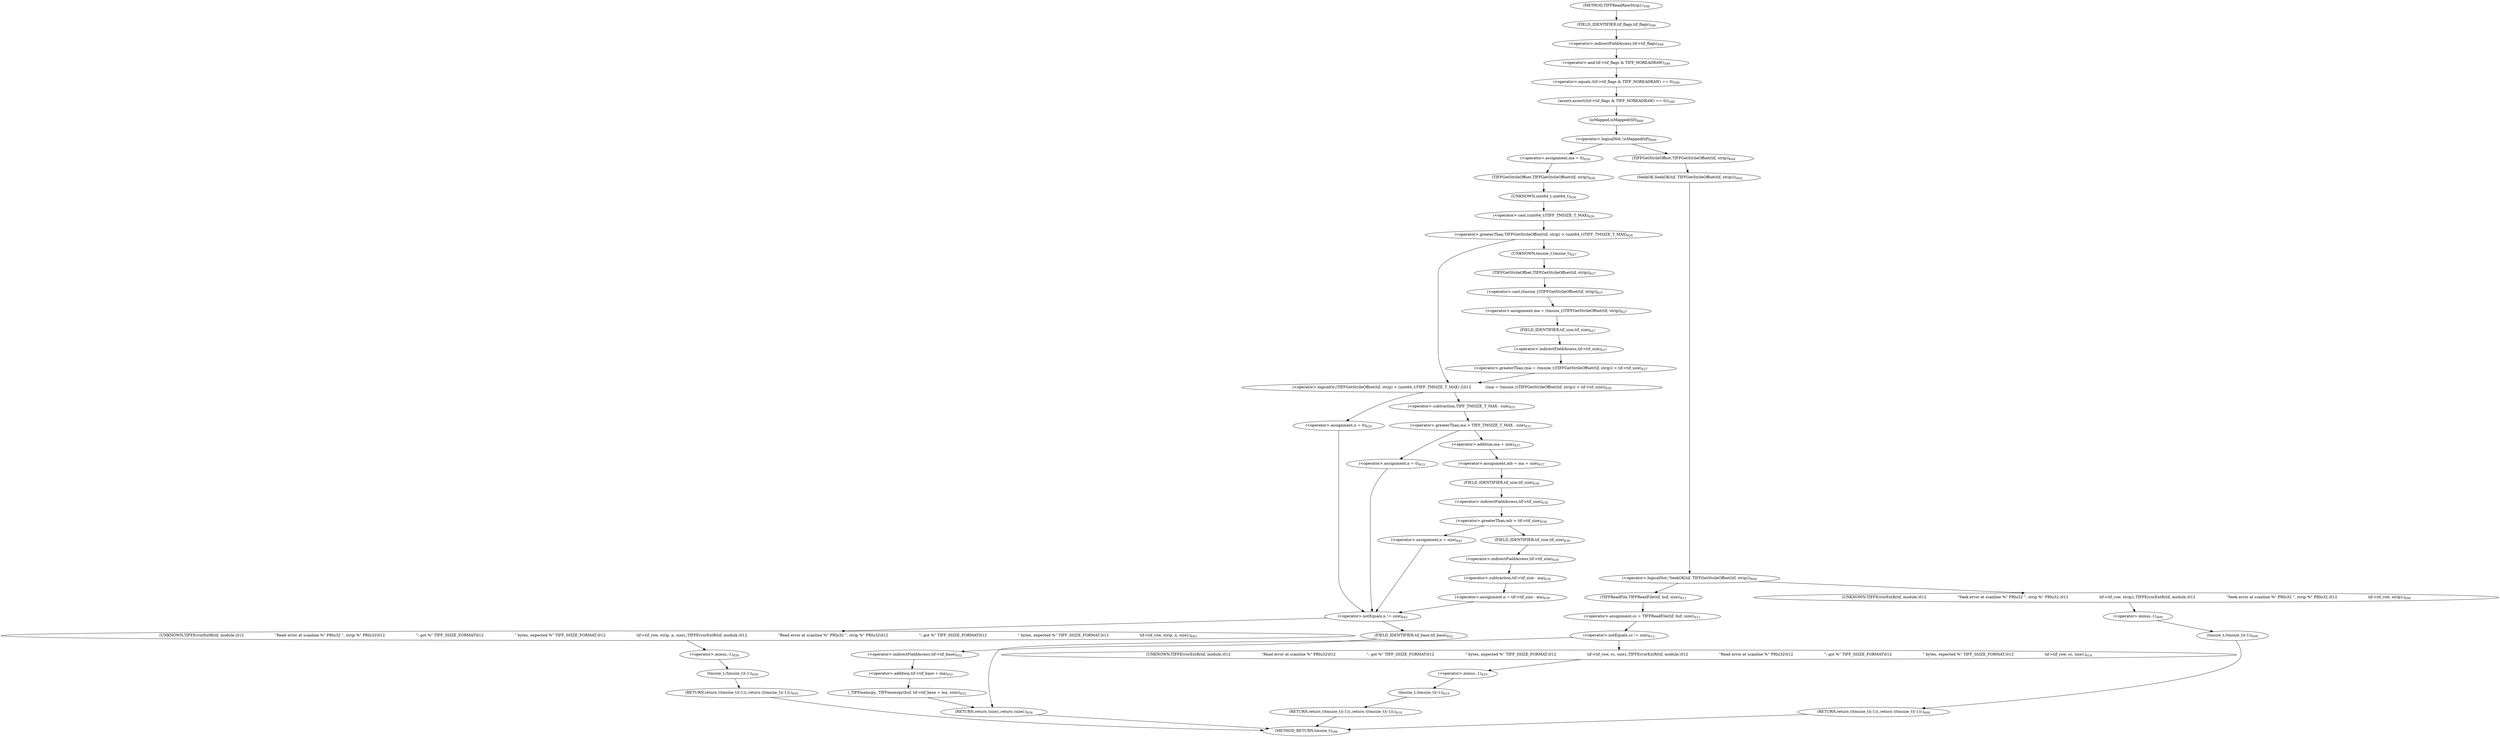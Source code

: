 digraph "TIFFReadRawStrip1" {  
"75233" [label = <(assert,assert((tif-&gt;tif_flags &amp; TIFF_NOREADRAW) == 0))<SUB>599</SUB>> ]
"75364" [label = <(RETURN,return (size);,return (size);)<SUB>654</SUB>> ]
"75234" [label = <(&lt;operator&gt;.equals,(tif-&gt;tif_flags &amp; TIFF_NOREADRAW) == 0)<SUB>599</SUB>> ]
"75242" [label = <(&lt;operator&gt;.logicalNot,!isMapped(tif))<SUB>600</SUB>> ]
"75235" [label = <(&lt;operator&gt;.and,tif-&gt;tif_flags &amp; TIFF_NOREADRAW)<SUB>599</SUB>> ]
"75243" [label = <(isMapped,isMapped(tif))<SUB>600</SUB>> ]
"75260" [label = <(&lt;operator&gt;.assignment,cc = TIFFReadFile(tif, buf, size))<SUB>611</SUB>> ]
"75236" [label = <(&lt;operator&gt;.indirectFieldAccess,tif-&gt;tif_flags)<SUB>599</SUB>> ]
"75248" [label = <(&lt;operator&gt;.logicalNot,!SeekOK(tif, TIFFGetStrileOffset(tif, strip)))<SUB>604</SUB>> ]
"75262" [label = <(TIFFReadFile,TIFFReadFile(tif, buf, size))<SUB>611</SUB>> ]
"75267" [label = <(&lt;operator&gt;.notEquals,cc != size)<SUB>612</SUB>> ]
"75279" [label = <(&lt;operator&gt;.assignment,ma = 0)<SUB>624</SUB>> ]
"75356" [label = <(_TIFFmemcpy,_TIFFmemcpy(buf, tif-&gt;tif_base + ma, size))<SUB>652</SUB>> ]
"75238" [label = <(FIELD_IDENTIFIER,tif_flags,tif_flags)<SUB>599</SUB>> ]
"75249" [label = <(SeekOK,SeekOK(tif, TIFFGetStrileOffset(tif, strip)))<SUB>604</SUB>> ]
"75255" [label = <(UNKNOWN,TIFFErrorExtR(tif, module,\012                          &quot;Seek error at scanline %&quot; PRIu32 &quot;, strip %&quot; PRIu32,\012                          tif-&gt;tif_row, strip);,TIFFErrorExtR(tif, module,\012                          &quot;Seek error at scanline %&quot; PRIu32 &quot;, strip %&quot; PRIu32,\012                          tif-&gt;tif_row, strip);)<SUB>606</SUB>> ]
"75256" [label = <(RETURN,return ((tmsize_t)(-1));,return ((tmsize_t)(-1));)<SUB>609</SUB>> ]
"75271" [label = <(UNKNOWN,TIFFErrorExtR(tif, module,\012                          &quot;Read error at scanline %&quot; PRIu32\012                          &quot;; got %&quot; TIFF_SSIZE_FORMAT\012                          &quot; bytes, expected %&quot; TIFF_SSIZE_FORMAT,\012                          tif-&gt;tif_row, cc, size);,TIFFErrorExtR(tif, module,\012                          &quot;Read error at scanline %&quot; PRIu32\012                          &quot;; got %&quot; TIFF_SSIZE_FORMAT\012                          &quot; bytes, expected %&quot; TIFF_SSIZE_FORMAT,\012                          tif-&gt;tif_row, cc, size);)<SUB>614</SUB>> ]
"75272" [label = <(RETURN,return ((tmsize_t)(-1));,return ((tmsize_t)(-1));)<SUB>619</SUB>> ]
"75284" [label = <(&lt;operator&gt;.logicalOr,(TIFFGetStrileOffset(tif, strip) &gt; (uint64_t)TIFF_TMSIZE_T_MAX) ||\012            ((ma = (tmsize_t)TIFFGetStrileOffset(tif, strip)) &gt; tif-&gt;tif_size))<SUB>626</SUB>> ]
"75347" [label = <(&lt;operator&gt;.notEquals,n != size)<SUB>643</SUB>> ]
"75358" [label = <(&lt;operator&gt;.addition,tif-&gt;tif_base + ma)<SUB>652</SUB>> ]
"75251" [label = <(TIFFGetStrileOffset,TIFFGetStrileOffset(tif, strip))<SUB>604</SUB>> ]
"75257" [label = <(tmsize_t,(tmsize_t)(-1))<SUB>609</SUB>> ]
"75273" [label = <(tmsize_t,(tmsize_t)(-1))<SUB>619</SUB>> ]
"75285" [label = <(&lt;operator&gt;.greaterThan,TIFFGetStrileOffset(tif, strip) &gt; (uint64_t)TIFF_TMSIZE_T_MAX)<SUB>626</SUB>> ]
"75292" [label = <(&lt;operator&gt;.greaterThan,(ma = (tmsize_t)TIFFGetStrileOffset(tif, strip)) &gt; tif-&gt;tif_size)<SUB>627</SUB>> ]
"75304" [label = <(&lt;operator&gt;.assignment,n = 0)<SUB>629</SUB>> ]
"75351" [label = <(UNKNOWN,TIFFErrorExtR(tif, module,\012                          &quot;Read error at scanline %&quot; PRIu32 &quot;, strip %&quot; PRIu32\012                          &quot;; got %&quot; TIFF_SSIZE_FORMAT\012                          &quot; bytes, expected %&quot; TIFF_SSIZE_FORMAT,\012                          tif-&gt;tif_row, strip, n, size);,TIFFErrorExtR(tif, module,\012                          &quot;Read error at scanline %&quot; PRIu32 &quot;, strip %&quot; PRIu32\012                          &quot;; got %&quot; TIFF_SSIZE_FORMAT\012                          &quot; bytes, expected %&quot; TIFF_SSIZE_FORMAT,\012                          tif-&gt;tif_row, strip, n, size);)<SUB>645</SUB>> ]
"75352" [label = <(RETURN,return ((tmsize_t)(-1));,return ((tmsize_t)(-1));)<SUB>650</SUB>> ]
"75359" [label = <(&lt;operator&gt;.indirectFieldAccess,tif-&gt;tif_base)<SUB>652</SUB>> ]
"75258" [label = <(&lt;operator&gt;.minus,-1)<SUB>609</SUB>> ]
"75274" [label = <(&lt;operator&gt;.minus,-1)<SUB>619</SUB>> ]
"75286" [label = <(TIFFGetStrileOffset,TIFFGetStrileOffset(tif, strip))<SUB>626</SUB>> ]
"75289" [label = <(&lt;operator&gt;.cast,(uint64_t)TIFF_TMSIZE_T_MAX)<SUB>626</SUB>> ]
"75293" [label = <(&lt;operator&gt;.assignment,ma = (tmsize_t)TIFFGetStrileOffset(tif, strip))<SUB>627</SUB>> ]
"75300" [label = <(&lt;operator&gt;.indirectFieldAccess,tif-&gt;tif_size)<SUB>627</SUB>> ]
"75353" [label = <(tmsize_t,(tmsize_t)(-1))<SUB>650</SUB>> ]
"75361" [label = <(FIELD_IDENTIFIER,tif_base,tif_base)<SUB>652</SUB>> ]
"75290" [label = <(UNKNOWN,uint64_t,uint64_t)<SUB>626</SUB>> ]
"75295" [label = <(&lt;operator&gt;.cast,(tmsize_t)TIFFGetStrileOffset(tif, strip))<SUB>627</SUB>> ]
"75302" [label = <(FIELD_IDENTIFIER,tif_size,tif_size)<SUB>627</SUB>> ]
"75310" [label = <(&lt;operator&gt;.greaterThan,ma &gt; TIFF_TMSIZE_T_MAX - size)<SUB>631</SUB>> ]
"75354" [label = <(&lt;operator&gt;.minus,-1)<SUB>650</SUB>> ]
"75296" [label = <(UNKNOWN,tmsize_t,tmsize_t)<SUB>627</SUB>> ]
"75297" [label = <(TIFFGetStrileOffset,TIFFGetStrileOffset(tif, strip))<SUB>627</SUB>> ]
"75312" [label = <(&lt;operator&gt;.subtraction,TIFF_TMSIZE_T_MAX - size)<SUB>631</SUB>> ]
"75316" [label = <(&lt;operator&gt;.assignment,n = 0)<SUB>633</SUB>> ]
"75322" [label = <(&lt;operator&gt;.assignment,mb = ma + size)<SUB>637</SUB>> ]
"75324" [label = <(&lt;operator&gt;.addition,ma + size)<SUB>637</SUB>> ]
"75328" [label = <(&lt;operator&gt;.greaterThan,mb &gt; tif-&gt;tif_size)<SUB>638</SUB>> ]
"75330" [label = <(&lt;operator&gt;.indirectFieldAccess,tif-&gt;tif_size)<SUB>638</SUB>> ]
"75334" [label = <(&lt;operator&gt;.assignment,n = tif-&gt;tif_size - ma)<SUB>639</SUB>> ]
"75332" [label = <(FIELD_IDENTIFIER,tif_size,tif_size)<SUB>638</SUB>> ]
"75336" [label = <(&lt;operator&gt;.subtraction,tif-&gt;tif_size - ma)<SUB>639</SUB>> ]
"75343" [label = <(&lt;operator&gt;.assignment,n = size)<SUB>641</SUB>> ]
"75337" [label = <(&lt;operator&gt;.indirectFieldAccess,tif-&gt;tif_size)<SUB>639</SUB>> ]
"75339" [label = <(FIELD_IDENTIFIER,tif_size,tif_size)<SUB>639</SUB>> ]
"75226" [label = <(METHOD,TIFFReadRawStrip1)<SUB>596</SUB>> ]
"75366" [label = <(METHOD_RETURN,tmsize_t)<SUB>596</SUB>> ]
  "75233" -> "75243" 
  "75364" -> "75366" 
  "75234" -> "75233" 
  "75242" -> "75251" 
  "75242" -> "75279" 
  "75235" -> "75234" 
  "75243" -> "75242" 
  "75260" -> "75267" 
  "75236" -> "75235" 
  "75248" -> "75255" 
  "75248" -> "75262" 
  "75262" -> "75260" 
  "75267" -> "75271" 
  "75267" -> "75364" 
  "75279" -> "75286" 
  "75356" -> "75364" 
  "75238" -> "75236" 
  "75249" -> "75248" 
  "75255" -> "75258" 
  "75256" -> "75366" 
  "75271" -> "75274" 
  "75272" -> "75366" 
  "75284" -> "75304" 
  "75284" -> "75312" 
  "75347" -> "75351" 
  "75347" -> "75361" 
  "75358" -> "75356" 
  "75251" -> "75249" 
  "75257" -> "75256" 
  "75273" -> "75272" 
  "75285" -> "75284" 
  "75285" -> "75296" 
  "75292" -> "75284" 
  "75304" -> "75347" 
  "75351" -> "75354" 
  "75352" -> "75366" 
  "75359" -> "75358" 
  "75258" -> "75257" 
  "75274" -> "75273" 
  "75286" -> "75290" 
  "75289" -> "75285" 
  "75293" -> "75302" 
  "75300" -> "75292" 
  "75353" -> "75352" 
  "75361" -> "75359" 
  "75290" -> "75289" 
  "75295" -> "75293" 
  "75302" -> "75300" 
  "75310" -> "75316" 
  "75310" -> "75324" 
  "75354" -> "75353" 
  "75296" -> "75297" 
  "75297" -> "75295" 
  "75312" -> "75310" 
  "75316" -> "75347" 
  "75322" -> "75332" 
  "75324" -> "75322" 
  "75328" -> "75339" 
  "75328" -> "75343" 
  "75330" -> "75328" 
  "75334" -> "75347" 
  "75332" -> "75330" 
  "75336" -> "75334" 
  "75343" -> "75347" 
  "75337" -> "75336" 
  "75339" -> "75337" 
  "75226" -> "75238" 
}
